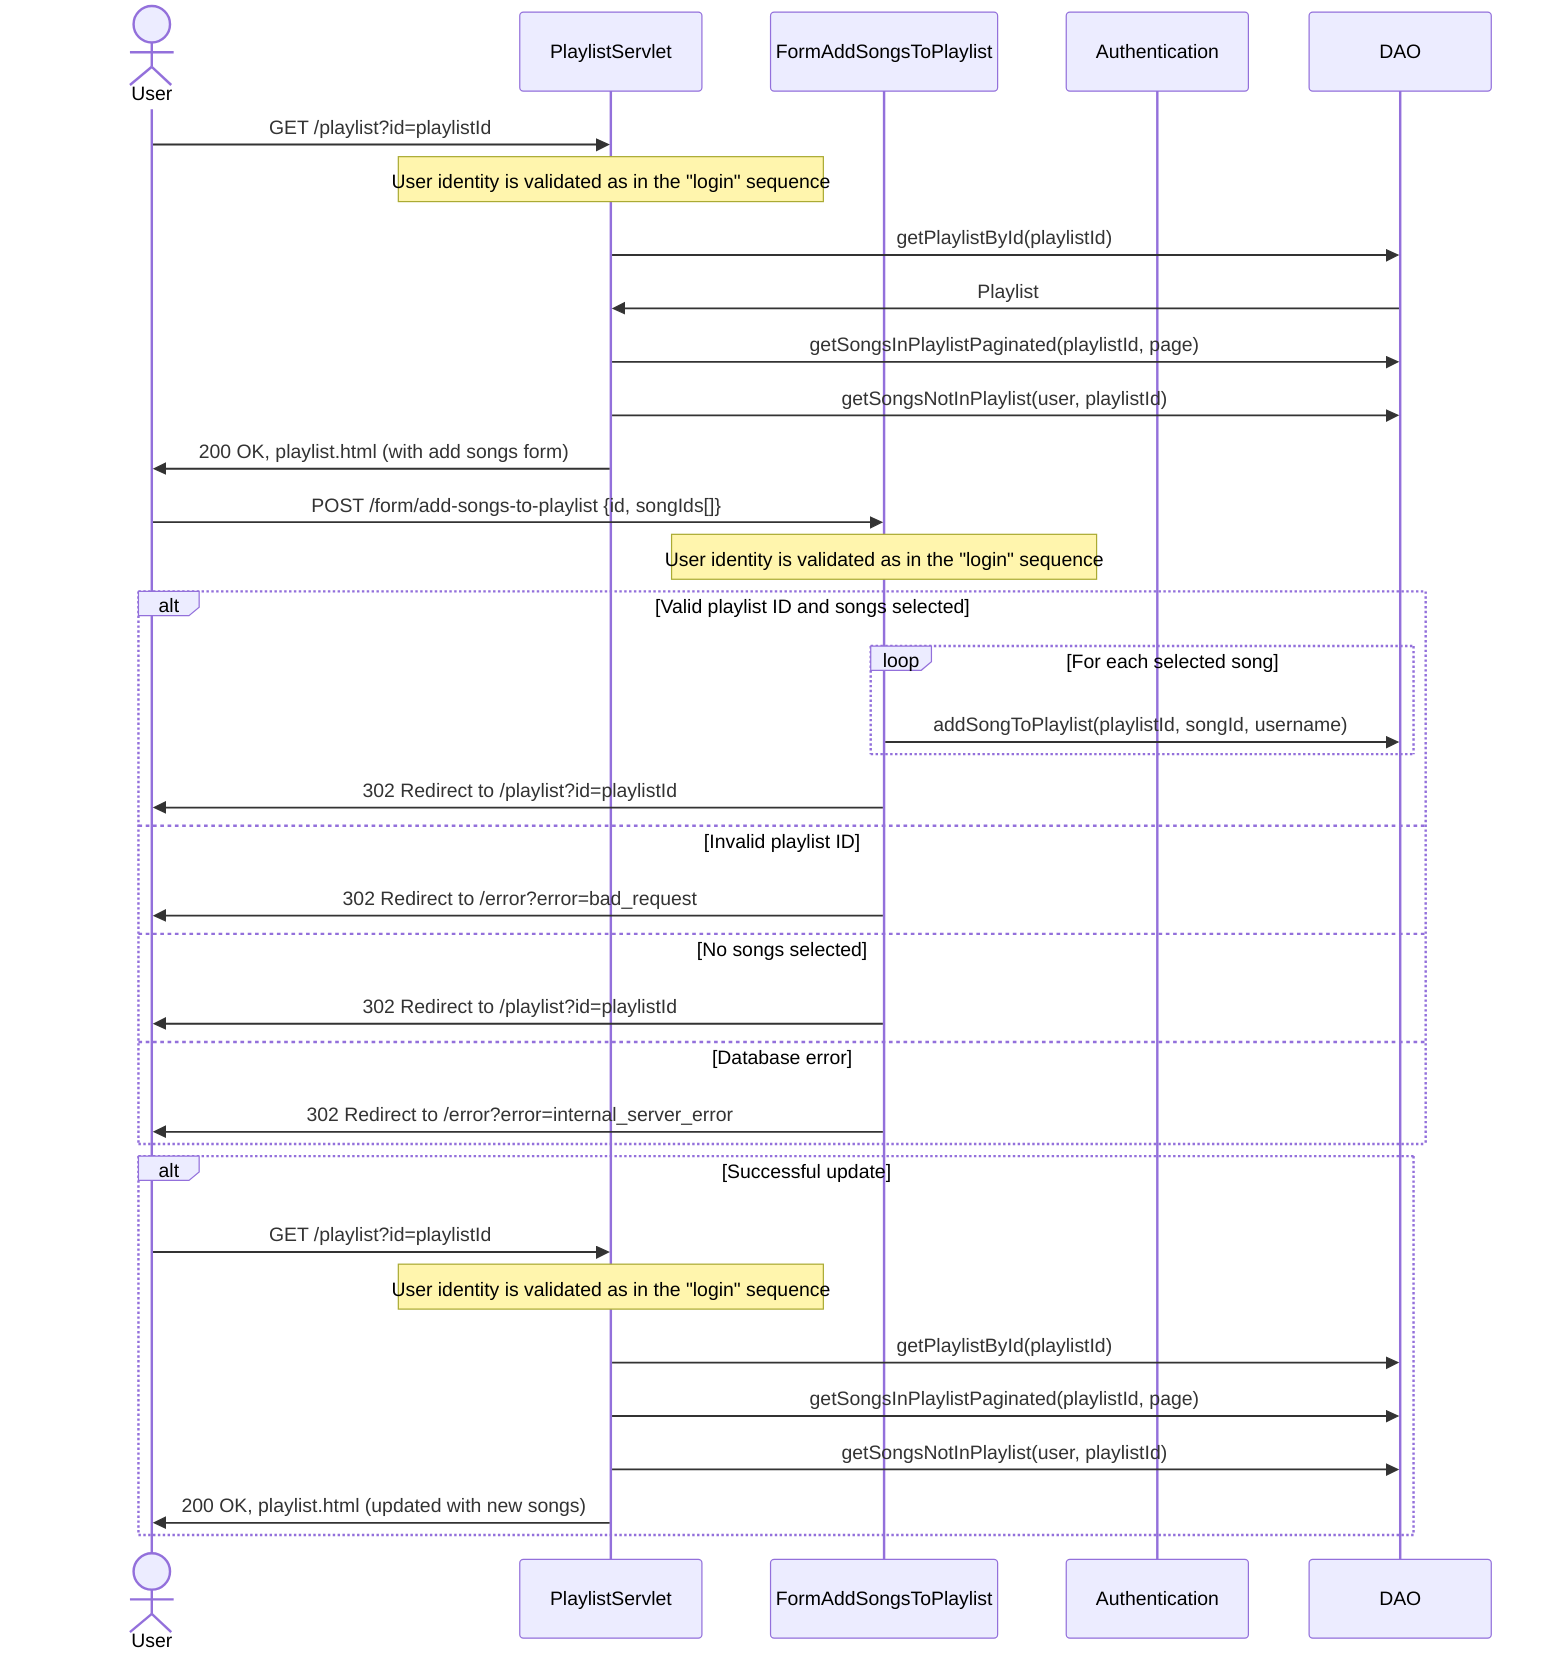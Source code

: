 sequenceDiagram
    actor User
    participant PlaylistServlet
    participant FormAddSongsToPlaylist
    participant Authentication
    participant DAO
    User->>PlaylistServlet: GET /playlist?id=playlistId
    note over PlaylistServlet: User identity is validated as in the "login" sequence
    PlaylistServlet->>DAO: getPlaylistById(playlistId)
    DAO->>PlaylistServlet: Playlist
    PlaylistServlet->>DAO: getSongsInPlaylistPaginated(playlistId, page)
    PlaylistServlet->>DAO: getSongsNotInPlaylist(user, playlistId)
    PlaylistServlet->>User: 200 OK, playlist.html (with add songs form)
    User->>FormAddSongsToPlaylist: POST /form/add-songs-to-playlist {id, songIds[]}
    note over FormAddSongsToPlaylist: User identity is validated as in the "login" sequence
    alt Valid playlist ID and songs selected
        loop For each selected song
            FormAddSongsToPlaylist->>DAO: addSongToPlaylist(playlistId, songId, username)
        end
        FormAddSongsToPlaylist->>User: 302 Redirect to /playlist?id=playlistId
    else Invalid playlist ID
        FormAddSongsToPlaylist->>User: 302 Redirect to /error?error=bad_request
    else No songs selected
        FormAddSongsToPlaylist->>User: 302 Redirect to /playlist?id=playlistId
    else Database error
        FormAddSongsToPlaylist->>User: 302 Redirect to /error?error=internal_server_error
    end
    alt Successful update
        User->>PlaylistServlet: GET /playlist?id=playlistId
        note over PlaylistServlet: User identity is validated as in the "login" sequence
        PlaylistServlet->>DAO: getPlaylistById(playlistId)
        PlaylistServlet->>DAO: getSongsInPlaylistPaginated(playlistId, page)
        PlaylistServlet->>DAO: getSongsNotInPlaylist(user, playlistId)
        PlaylistServlet->>User: 200 OK, playlist.html (updated with new songs)
    end
